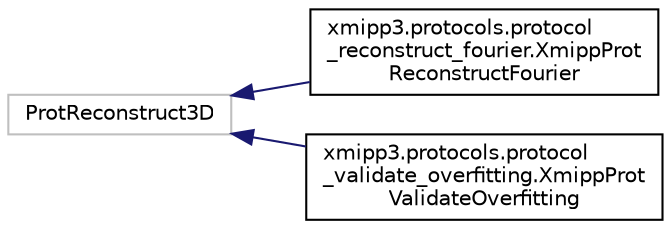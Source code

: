 digraph "Graphical Class Hierarchy"
{
  edge [fontname="Helvetica",fontsize="10",labelfontname="Helvetica",labelfontsize="10"];
  node [fontname="Helvetica",fontsize="10",shape=record];
  rankdir="LR";
  Node307 [label="ProtReconstruct3D",height=0.2,width=0.4,color="grey75", fillcolor="white", style="filled"];
  Node307 -> Node0 [dir="back",color="midnightblue",fontsize="10",style="solid",fontname="Helvetica"];
  Node0 [label="xmipp3.protocols.protocol\l_reconstruct_fourier.XmippProt\lReconstructFourier",height=0.2,width=0.4,color="black", fillcolor="white", style="filled",URL="$classxmipp3_1_1protocols_1_1protocol__reconstruct__fourier_1_1XmippProtReconstructFourier.html"];
  Node307 -> Node309 [dir="back",color="midnightblue",fontsize="10",style="solid",fontname="Helvetica"];
  Node309 [label="xmipp3.protocols.protocol\l_validate_overfitting.XmippProt\lValidateOverfitting",height=0.2,width=0.4,color="black", fillcolor="white", style="filled",URL="$classxmipp3_1_1protocols_1_1protocol__validate__overfitting_1_1XmippProtValidateOverfitting.html"];
}
